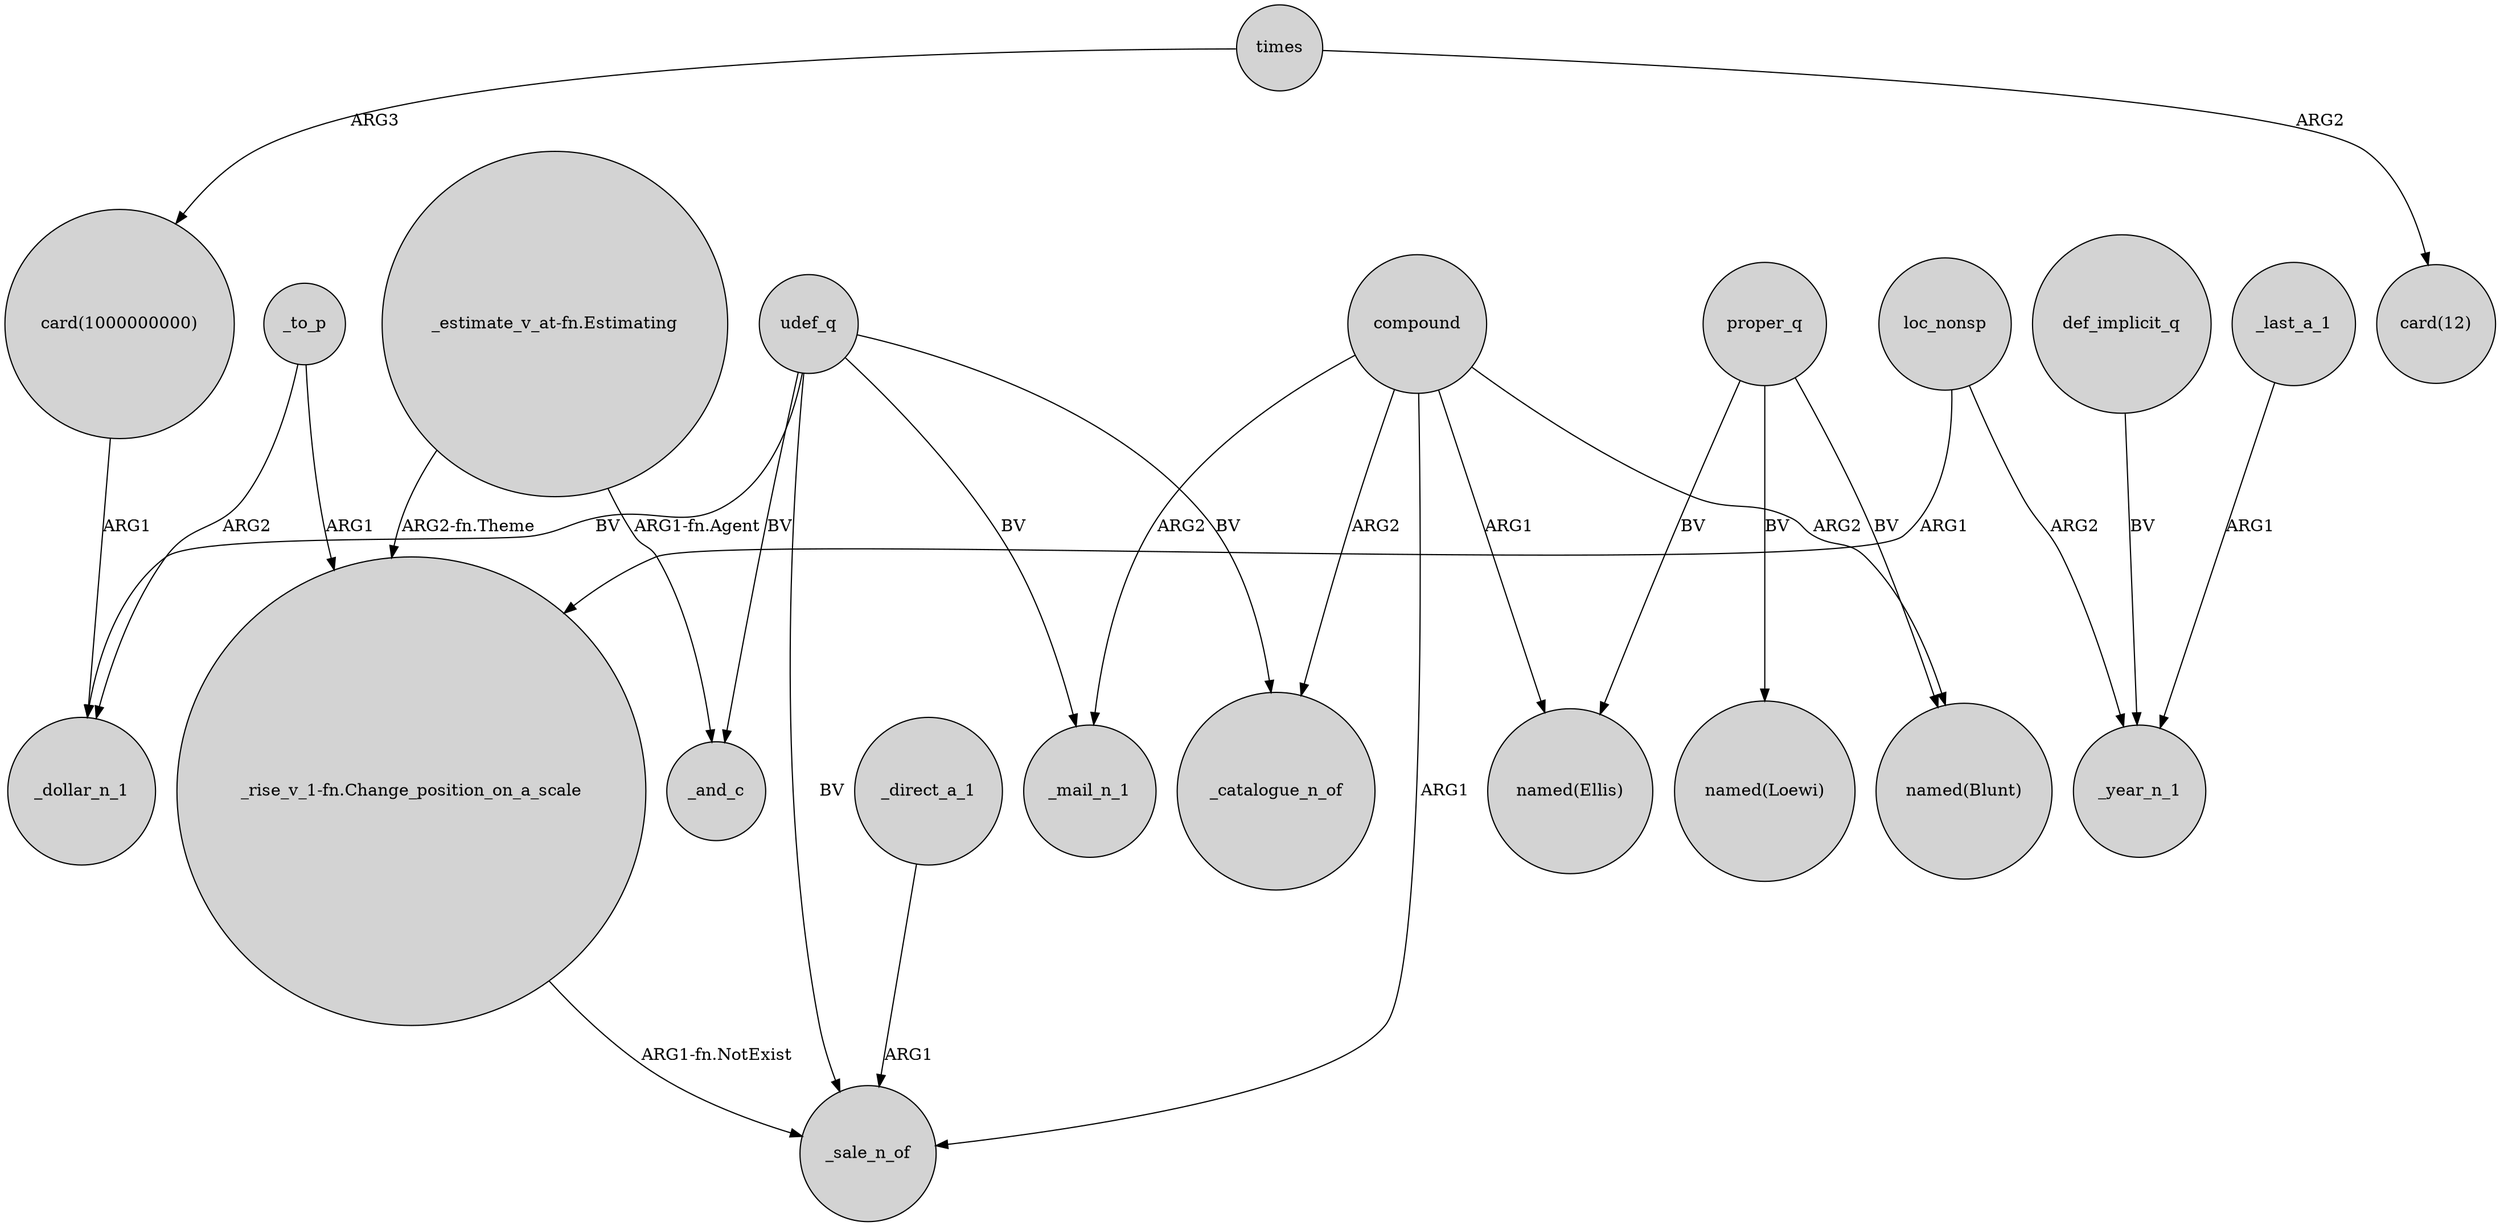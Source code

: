 digraph {
	node [shape=circle style=filled]
	_to_p -> _dollar_n_1 [label=ARG2]
	def_implicit_q -> _year_n_1 [label=BV]
	"_estimate_v_at-fn.Estimating" -> _and_c [label="ARG1-fn.Agent"]
	"_rise_v_1-fn.Change_position_on_a_scale" -> _sale_n_of [label="ARG1-fn.NotExist"]
	udef_q -> _catalogue_n_of [label=BV]
	_direct_a_1 -> _sale_n_of [label=ARG1]
	proper_q -> "named(Loewi)" [label=BV]
	"_estimate_v_at-fn.Estimating" -> "_rise_v_1-fn.Change_position_on_a_scale" [label="ARG2-fn.Theme"]
	times -> "card(1000000000)" [label=ARG3]
	compound -> _mail_n_1 [label=ARG2]
	udef_q -> _mail_n_1 [label=BV]
	proper_q -> "named(Ellis)" [label=BV]
	compound -> _catalogue_n_of [label=ARG2]
	proper_q -> "named(Blunt)" [label=BV]
	times -> "card(12)" [label=ARG2]
	loc_nonsp -> "_rise_v_1-fn.Change_position_on_a_scale" [label=ARG1]
	loc_nonsp -> _year_n_1 [label=ARG2]
	_last_a_1 -> _year_n_1 [label=ARG1]
	udef_q -> _sale_n_of [label=BV]
	compound -> "named(Blunt)" [label=ARG2]
	"card(1000000000)" -> _dollar_n_1 [label=ARG1]
	udef_q -> _and_c [label=BV]
	_to_p -> "_rise_v_1-fn.Change_position_on_a_scale" [label=ARG1]
	compound -> "named(Ellis)" [label=ARG1]
	compound -> _sale_n_of [label=ARG1]
	udef_q -> _dollar_n_1 [label=BV]
}
